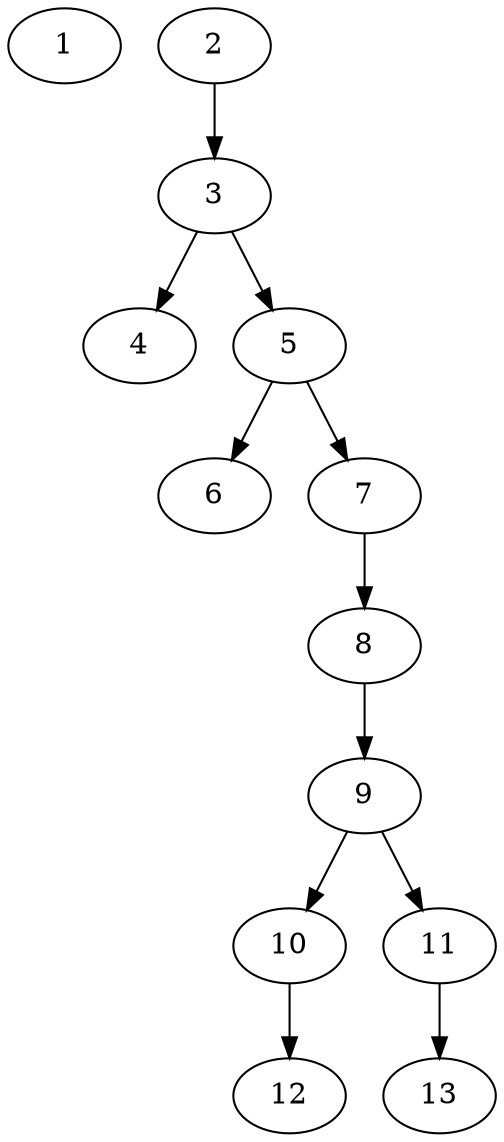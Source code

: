 // DAG (tier=1-easy, mode=data, n=13, ccr=0.330, fat=0.413, density=0.282, regular=0.738, jump=0.040, mindata=1048576, maxdata=8388608)
// DAG automatically generated by daggen at Sun Aug 24 16:33:33 2025
// /home/ermia/Project/Environments/daggen/bin/daggen --dot --ccr 0.330 --fat 0.413 --regular 0.738 --density 0.282 --jump 0.040 --mindata 1048576 --maxdata 8388608 -n 13 
digraph G {
  1 [size="101752070914714320", alpha="0.20", expect_size="50876035457357160"]
  2 [size="119341982189027852288", alpha="0.16", expect_size="59670991094513926144"]
  2 -> 3 [size ="193918310285312"]
  3 [size="284653459767637835776", alpha="0.14", expect_size="142326729883818917888"]
  3 -> 4 [size ="346179195895808"]
  3 -> 5 [size ="346179195895808"]
  4 [size="2574155087582932", alpha="0.11", expect_size="1287077543791466"]
  5 [size="1572326609673787", alpha="0.19", expect_size="786163304836893"]
  5 -> 6 [size ="31376380264448"]
  5 -> 7 [size ="31376380264448"]
  6 [size="347015894361518208", alpha="0.10", expect_size="173507947180759104"]
  7 [size="214854638449643749376", alpha="0.03", expect_size="107427319224821874688"]
  7 -> 8 [size ="286980998955008"]
  8 [size="429536529484406912", alpha="0.09", expect_size="214768264742203456"]
  8 -> 9 [size ="510232056823808"]
  9 [size="30434918492878667776", alpha="0.16", expect_size="15217459246439333888"]
  9 -> 10 [size ="77983863799808"]
  9 -> 11 [size ="77983863799808"]
  10 [size="12493369551150383104", alpha="0.19", expect_size="6246684775575191552"]
  10 -> 12 [size ="43073455259648"]
  11 [size="13757750911696896000", alpha="0.10", expect_size="6878875455848448000"]
  11 -> 13 [size ="45932661964800"]
  12 [size="920398531831229056", alpha="0.17", expect_size="460199265915614528"]
  13 [size="15440442357431412", alpha="0.05", expect_size="7720221178715706"]
}